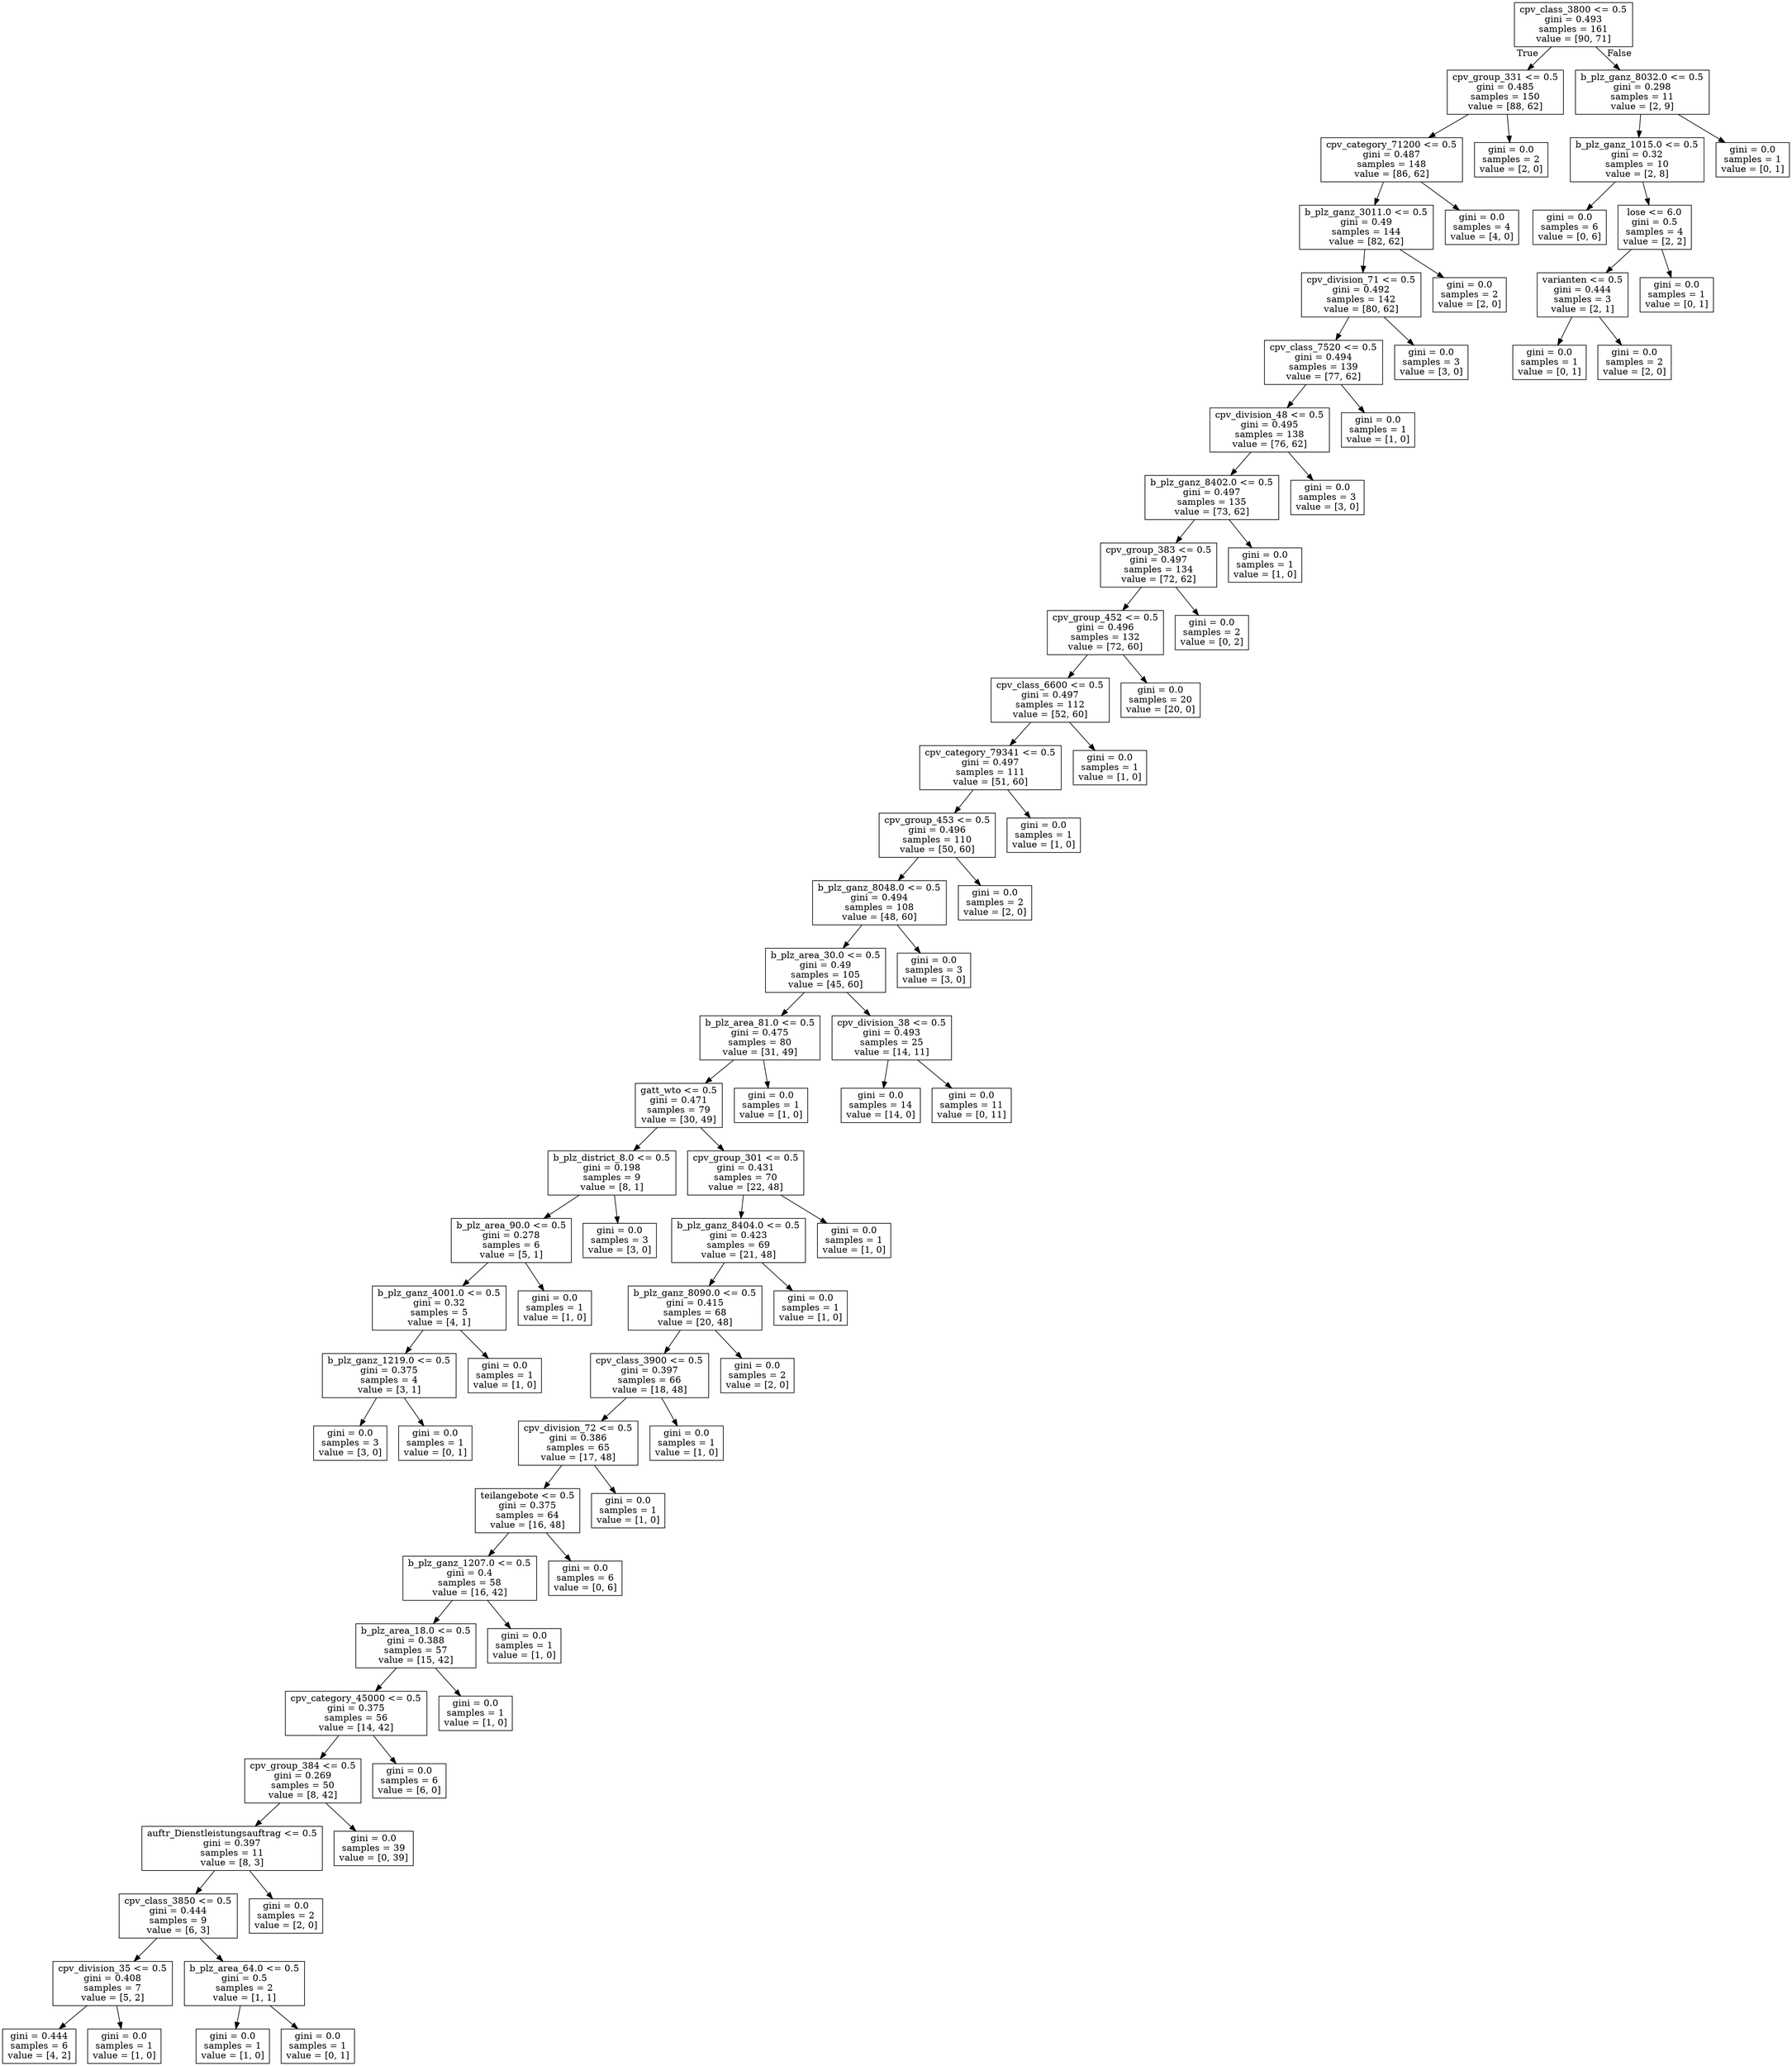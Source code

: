 digraph Tree {
node [shape=box] ;
0 [label="cpv_class_3800 <= 0.5\ngini = 0.493\nsamples = 161\nvalue = [90, 71]"] ;
1 [label="cpv_group_331 <= 0.5\ngini = 0.485\nsamples = 150\nvalue = [88, 62]"] ;
0 -> 1 [labeldistance=2.5, labelangle=45, headlabel="True"] ;
2 [label="cpv_category_71200 <= 0.5\ngini = 0.487\nsamples = 148\nvalue = [86, 62]"] ;
1 -> 2 ;
3 [label="b_plz_ganz_3011.0 <= 0.5\ngini = 0.49\nsamples = 144\nvalue = [82, 62]"] ;
2 -> 3 ;
4 [label="cpv_division_71 <= 0.5\ngini = 0.492\nsamples = 142\nvalue = [80, 62]"] ;
3 -> 4 ;
5 [label="cpv_class_7520 <= 0.5\ngini = 0.494\nsamples = 139\nvalue = [77, 62]"] ;
4 -> 5 ;
6 [label="cpv_division_48 <= 0.5\ngini = 0.495\nsamples = 138\nvalue = [76, 62]"] ;
5 -> 6 ;
7 [label="b_plz_ganz_8402.0 <= 0.5\ngini = 0.497\nsamples = 135\nvalue = [73, 62]"] ;
6 -> 7 ;
8 [label="cpv_group_383 <= 0.5\ngini = 0.497\nsamples = 134\nvalue = [72, 62]"] ;
7 -> 8 ;
9 [label="cpv_group_452 <= 0.5\ngini = 0.496\nsamples = 132\nvalue = [72, 60]"] ;
8 -> 9 ;
10 [label="cpv_class_6600 <= 0.5\ngini = 0.497\nsamples = 112\nvalue = [52, 60]"] ;
9 -> 10 ;
11 [label="cpv_category_79341 <= 0.5\ngini = 0.497\nsamples = 111\nvalue = [51, 60]"] ;
10 -> 11 ;
12 [label="cpv_group_453 <= 0.5\ngini = 0.496\nsamples = 110\nvalue = [50, 60]"] ;
11 -> 12 ;
13 [label="b_plz_ganz_8048.0 <= 0.5\ngini = 0.494\nsamples = 108\nvalue = [48, 60]"] ;
12 -> 13 ;
14 [label="b_plz_area_30.0 <= 0.5\ngini = 0.49\nsamples = 105\nvalue = [45, 60]"] ;
13 -> 14 ;
15 [label="b_plz_area_81.0 <= 0.5\ngini = 0.475\nsamples = 80\nvalue = [31, 49]"] ;
14 -> 15 ;
16 [label="gatt_wto <= 0.5\ngini = 0.471\nsamples = 79\nvalue = [30, 49]"] ;
15 -> 16 ;
17 [label="b_plz_district_8.0 <= 0.5\ngini = 0.198\nsamples = 9\nvalue = [8, 1]"] ;
16 -> 17 ;
18 [label="b_plz_area_90.0 <= 0.5\ngini = 0.278\nsamples = 6\nvalue = [5, 1]"] ;
17 -> 18 ;
19 [label="b_plz_ganz_4001.0 <= 0.5\ngini = 0.32\nsamples = 5\nvalue = [4, 1]"] ;
18 -> 19 ;
20 [label="b_plz_ganz_1219.0 <= 0.5\ngini = 0.375\nsamples = 4\nvalue = [3, 1]"] ;
19 -> 20 ;
21 [label="gini = 0.0\nsamples = 3\nvalue = [3, 0]"] ;
20 -> 21 ;
22 [label="gini = 0.0\nsamples = 1\nvalue = [0, 1]"] ;
20 -> 22 ;
23 [label="gini = 0.0\nsamples = 1\nvalue = [1, 0]"] ;
19 -> 23 ;
24 [label="gini = 0.0\nsamples = 1\nvalue = [1, 0]"] ;
18 -> 24 ;
25 [label="gini = 0.0\nsamples = 3\nvalue = [3, 0]"] ;
17 -> 25 ;
26 [label="cpv_group_301 <= 0.5\ngini = 0.431\nsamples = 70\nvalue = [22, 48]"] ;
16 -> 26 ;
27 [label="b_plz_ganz_8404.0 <= 0.5\ngini = 0.423\nsamples = 69\nvalue = [21, 48]"] ;
26 -> 27 ;
28 [label="b_plz_ganz_8090.0 <= 0.5\ngini = 0.415\nsamples = 68\nvalue = [20, 48]"] ;
27 -> 28 ;
29 [label="cpv_class_3900 <= 0.5\ngini = 0.397\nsamples = 66\nvalue = [18, 48]"] ;
28 -> 29 ;
30 [label="cpv_division_72 <= 0.5\ngini = 0.386\nsamples = 65\nvalue = [17, 48]"] ;
29 -> 30 ;
31 [label="teilangebote <= 0.5\ngini = 0.375\nsamples = 64\nvalue = [16, 48]"] ;
30 -> 31 ;
32 [label="b_plz_ganz_1207.0 <= 0.5\ngini = 0.4\nsamples = 58\nvalue = [16, 42]"] ;
31 -> 32 ;
33 [label="b_plz_area_18.0 <= 0.5\ngini = 0.388\nsamples = 57\nvalue = [15, 42]"] ;
32 -> 33 ;
34 [label="cpv_category_45000 <= 0.5\ngini = 0.375\nsamples = 56\nvalue = [14, 42]"] ;
33 -> 34 ;
35 [label="cpv_group_384 <= 0.5\ngini = 0.269\nsamples = 50\nvalue = [8, 42]"] ;
34 -> 35 ;
36 [label="auftr_Dienstleistungsauftrag <= 0.5\ngini = 0.397\nsamples = 11\nvalue = [8, 3]"] ;
35 -> 36 ;
37 [label="cpv_class_3850 <= 0.5\ngini = 0.444\nsamples = 9\nvalue = [6, 3]"] ;
36 -> 37 ;
38 [label="cpv_division_35 <= 0.5\ngini = 0.408\nsamples = 7\nvalue = [5, 2]"] ;
37 -> 38 ;
39 [label="gini = 0.444\nsamples = 6\nvalue = [4, 2]"] ;
38 -> 39 ;
40 [label="gini = 0.0\nsamples = 1\nvalue = [1, 0]"] ;
38 -> 40 ;
41 [label="b_plz_area_64.0 <= 0.5\ngini = 0.5\nsamples = 2\nvalue = [1, 1]"] ;
37 -> 41 ;
42 [label="gini = 0.0\nsamples = 1\nvalue = [1, 0]"] ;
41 -> 42 ;
43 [label="gini = 0.0\nsamples = 1\nvalue = [0, 1]"] ;
41 -> 43 ;
44 [label="gini = 0.0\nsamples = 2\nvalue = [2, 0]"] ;
36 -> 44 ;
45 [label="gini = 0.0\nsamples = 39\nvalue = [0, 39]"] ;
35 -> 45 ;
46 [label="gini = 0.0\nsamples = 6\nvalue = [6, 0]"] ;
34 -> 46 ;
47 [label="gini = 0.0\nsamples = 1\nvalue = [1, 0]"] ;
33 -> 47 ;
48 [label="gini = 0.0\nsamples = 1\nvalue = [1, 0]"] ;
32 -> 48 ;
49 [label="gini = 0.0\nsamples = 6\nvalue = [0, 6]"] ;
31 -> 49 ;
50 [label="gini = 0.0\nsamples = 1\nvalue = [1, 0]"] ;
30 -> 50 ;
51 [label="gini = 0.0\nsamples = 1\nvalue = [1, 0]"] ;
29 -> 51 ;
52 [label="gini = 0.0\nsamples = 2\nvalue = [2, 0]"] ;
28 -> 52 ;
53 [label="gini = 0.0\nsamples = 1\nvalue = [1, 0]"] ;
27 -> 53 ;
54 [label="gini = 0.0\nsamples = 1\nvalue = [1, 0]"] ;
26 -> 54 ;
55 [label="gini = 0.0\nsamples = 1\nvalue = [1, 0]"] ;
15 -> 55 ;
56 [label="cpv_division_38 <= 0.5\ngini = 0.493\nsamples = 25\nvalue = [14, 11]"] ;
14 -> 56 ;
57 [label="gini = 0.0\nsamples = 14\nvalue = [14, 0]"] ;
56 -> 57 ;
58 [label="gini = 0.0\nsamples = 11\nvalue = [0, 11]"] ;
56 -> 58 ;
59 [label="gini = 0.0\nsamples = 3\nvalue = [3, 0]"] ;
13 -> 59 ;
60 [label="gini = 0.0\nsamples = 2\nvalue = [2, 0]"] ;
12 -> 60 ;
61 [label="gini = 0.0\nsamples = 1\nvalue = [1, 0]"] ;
11 -> 61 ;
62 [label="gini = 0.0\nsamples = 1\nvalue = [1, 0]"] ;
10 -> 62 ;
63 [label="gini = 0.0\nsamples = 20\nvalue = [20, 0]"] ;
9 -> 63 ;
64 [label="gini = 0.0\nsamples = 2\nvalue = [0, 2]"] ;
8 -> 64 ;
65 [label="gini = 0.0\nsamples = 1\nvalue = [1, 0]"] ;
7 -> 65 ;
66 [label="gini = 0.0\nsamples = 3\nvalue = [3, 0]"] ;
6 -> 66 ;
67 [label="gini = 0.0\nsamples = 1\nvalue = [1, 0]"] ;
5 -> 67 ;
68 [label="gini = 0.0\nsamples = 3\nvalue = [3, 0]"] ;
4 -> 68 ;
69 [label="gini = 0.0\nsamples = 2\nvalue = [2, 0]"] ;
3 -> 69 ;
70 [label="gini = 0.0\nsamples = 4\nvalue = [4, 0]"] ;
2 -> 70 ;
71 [label="gini = 0.0\nsamples = 2\nvalue = [2, 0]"] ;
1 -> 71 ;
72 [label="b_plz_ganz_8032.0 <= 0.5\ngini = 0.298\nsamples = 11\nvalue = [2, 9]"] ;
0 -> 72 [labeldistance=2.5, labelangle=-45, headlabel="False"] ;
73 [label="b_plz_ganz_1015.0 <= 0.5\ngini = 0.32\nsamples = 10\nvalue = [2, 8]"] ;
72 -> 73 ;
74 [label="gini = 0.0\nsamples = 6\nvalue = [0, 6]"] ;
73 -> 74 ;
75 [label="lose <= 6.0\ngini = 0.5\nsamples = 4\nvalue = [2, 2]"] ;
73 -> 75 ;
76 [label="varianten <= 0.5\ngini = 0.444\nsamples = 3\nvalue = [2, 1]"] ;
75 -> 76 ;
77 [label="gini = 0.0\nsamples = 1\nvalue = [0, 1]"] ;
76 -> 77 ;
78 [label="gini = 0.0\nsamples = 2\nvalue = [2, 0]"] ;
76 -> 78 ;
79 [label="gini = 0.0\nsamples = 1\nvalue = [0, 1]"] ;
75 -> 79 ;
80 [label="gini = 0.0\nsamples = 1\nvalue = [0, 1]"] ;
72 -> 80 ;
}